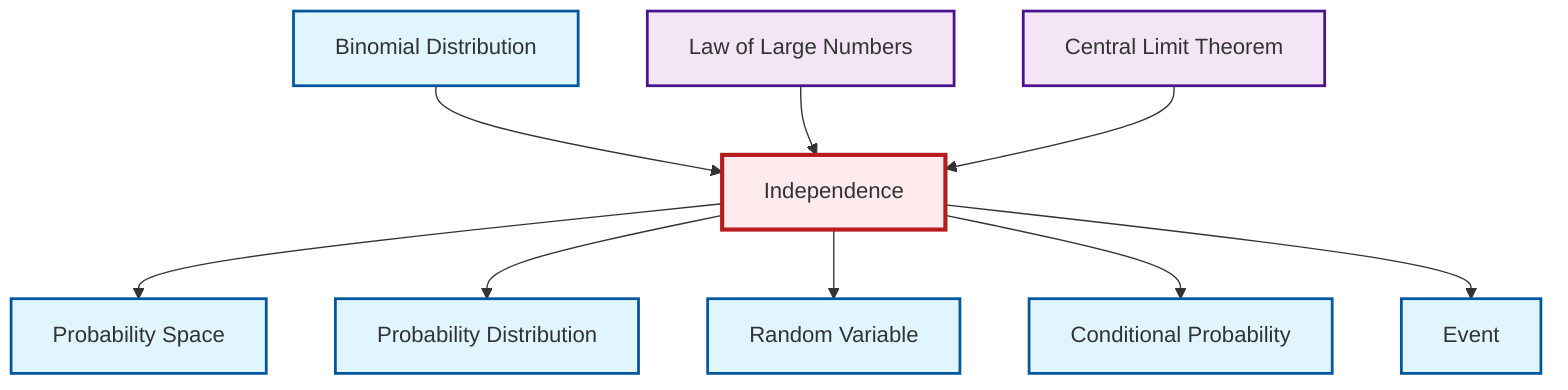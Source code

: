 graph TD
    classDef definition fill:#e1f5fe,stroke:#01579b,stroke-width:2px
    classDef theorem fill:#f3e5f5,stroke:#4a148c,stroke-width:2px
    classDef axiom fill:#fff3e0,stroke:#e65100,stroke-width:2px
    classDef example fill:#e8f5e9,stroke:#1b5e20,stroke-width:2px
    classDef current fill:#ffebee,stroke:#b71c1c,stroke-width:3px
    def-random-variable["Random Variable"]:::definition
    def-probability-distribution["Probability Distribution"]:::definition
    def-binomial-distribution["Binomial Distribution"]:::definition
    def-probability-space["Probability Space"]:::definition
    def-conditional-probability["Conditional Probability"]:::definition
    thm-central-limit["Central Limit Theorem"]:::theorem
    thm-law-of-large-numbers["Law of Large Numbers"]:::theorem
    def-event["Event"]:::definition
    def-independence["Independence"]:::definition
    def-independence --> def-probability-space
    def-binomial-distribution --> def-independence
    def-independence --> def-probability-distribution
    def-independence --> def-random-variable
    thm-law-of-large-numbers --> def-independence
    def-independence --> def-conditional-probability
    thm-central-limit --> def-independence
    def-independence --> def-event
    class def-independence current